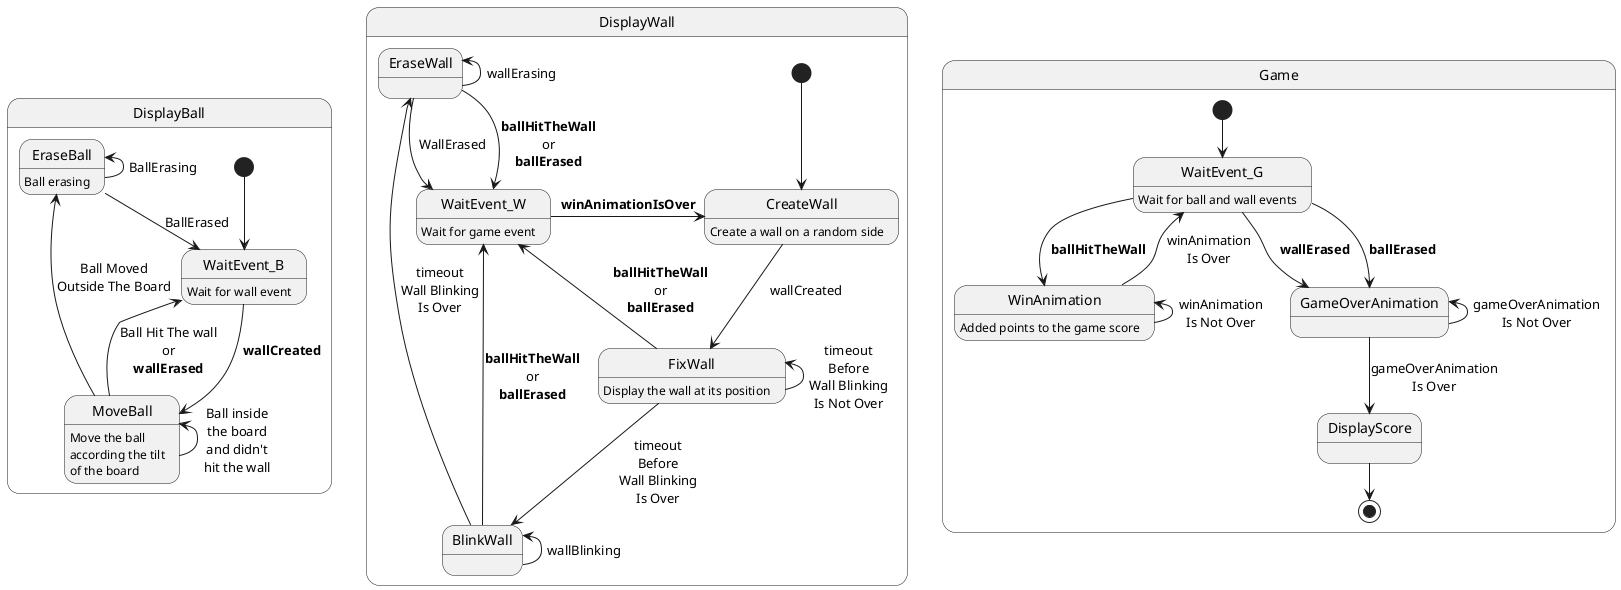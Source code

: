@startuml

state DisplayBall {
    [*] --> WaitEvent_B

    WaitEvent_B : Wait for wall event
    WaitEvent_B -> MoveBall : **wallCreated**

    MoveBall : Move the ball\naccording the tilt\nof the board
    MoveBall -up-> MoveBall : Ball inside\nthe board\nand didn't\nhit the wall
    MoveBall --> EraseBall :  Ball Moved\nOutside The Board
    MoveBall --> WaitEvent_B : Ball Hit The wall\nor\n**wallErased**

    EraseBall : Ball erasing
    EraseBall -up-> EraseBall : BallErasing
    EraseBall --> WaitEvent_B : BallErased

}

state DisplayWall {
    [*] --> CreateWall

    CreateWall : Create a wall on a random side
    CreateWall --> FixWall : wallCreated

    FixWall : Display the wall at its position
    FixWall -up-> FixWall : timeout\nBefore\nWall Blinking\nIs Not Over
    FixWall --> BlinkWall : timeout\nBefore\nWall Blinking\nIs Over
    FixWall ->  WaitEvent_W : **ballHitTheWall**\nor\n**ballErased**
    
    BlinkWall -up-> BlinkWall : wallBlinking
    BlinkWall --> EraseWall : timeout\nWall Blinking\nIs Over
    BlinkWall ->  WaitEvent_W : **ballHitTheWall**\nor\n**ballErased**

    EraseWall -up-> EraseWall : wallErasing
    EraseWall --> WaitEvent_W : WallErased
    EraseWall ->  WaitEvent_W : **ballHitTheWall**\nor\n**ballErased**
    
    WaitEvent_W : Wait for game event
    WaitEvent_W -> CreateWall : **winAnimationIsOver**
}

state Game {
    [*] --> WaitEvent_G

    WaitEvent_G : Wait for ball and wall events
    WaitEvent_G --> GameOverAnimation : **wallErased**
    WaitEvent_G --> GameOverAnimation : **ballErased**

    WaitEvent_G --> WinAnimation : **ballHitTheWall**

    WinAnimation : Added points to the game score
    WinAnimation -up-> WinAnimation : winAnimation\nIs Not Over
    WinAnimation --> WaitEvent_G : winAnimation\nIs Over

    GameOverAnimation -up-> GameOverAnimation : gameOverAnimation\nIs Not Over
    GameOverAnimation --> DisplayScore : gameOverAnimation\nIs Over

    DisplayScore --> [*]
}

@enduml
